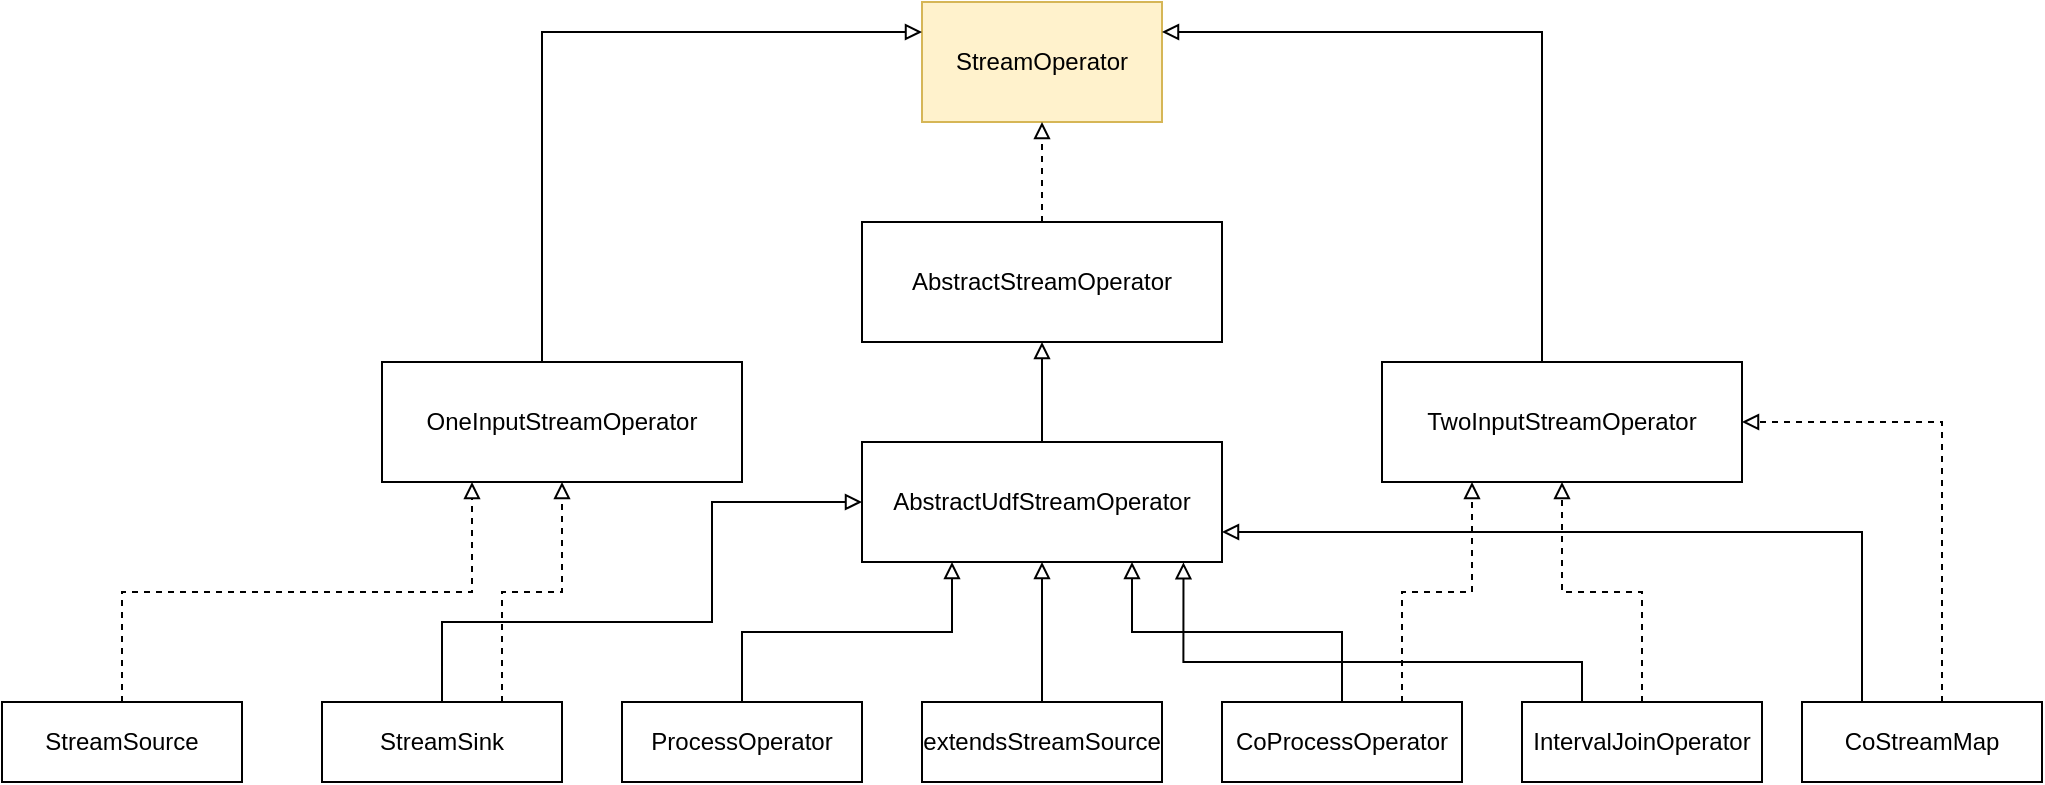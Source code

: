 <mxfile version="13.0.3" type="device"><diagram id="ZZjVKHLF40d5N7Zcfqtp" name="第 1 页"><mxGraphModel dx="1851" dy="592" grid="1" gridSize="10" guides="1" tooltips="1" connect="1" arrows="1" fold="1" page="1" pageScale="1" pageWidth="827" pageHeight="1169" math="0" shadow="0"><root><mxCell id="0"/><mxCell id="1" parent="0"/><mxCell id="fxa4VQmgVg69978MAun9-1" value="StreamOperator" style="rounded=0;whiteSpace=wrap;html=1;fillColor=#fff2cc;strokeColor=#d6b656;" vertex="1" parent="1"><mxGeometry x="290" y="120" width="120" height="60" as="geometry"/></mxCell><mxCell id="fxa4VQmgVg69978MAun9-3" style="edgeStyle=orthogonalEdgeStyle;rounded=0;orthogonalLoop=1;jettySize=auto;html=1;entryX=0.5;entryY=1;entryDx=0;entryDy=0;dashed=1;endArrow=block;endFill=0;" edge="1" parent="1" source="fxa4VQmgVg69978MAun9-2" target="fxa4VQmgVg69978MAun9-1"><mxGeometry relative="1" as="geometry"/></mxCell><mxCell id="fxa4VQmgVg69978MAun9-2" value="AbstractStreamOperator" style="rounded=0;whiteSpace=wrap;html=1;" vertex="1" parent="1"><mxGeometry x="260" y="230" width="180" height="60" as="geometry"/></mxCell><mxCell id="fxa4VQmgVg69978MAun9-5" style="edgeStyle=orthogonalEdgeStyle;rounded=0;orthogonalLoop=1;jettySize=auto;html=1;entryX=0.5;entryY=1;entryDx=0;entryDy=0;endArrow=block;endFill=0;" edge="1" parent="1" source="fxa4VQmgVg69978MAun9-4" target="fxa4VQmgVg69978MAun9-2"><mxGeometry relative="1" as="geometry"/></mxCell><mxCell id="fxa4VQmgVg69978MAun9-4" value="AbstractUdfStreamOperator" style="rounded=0;whiteSpace=wrap;html=1;" vertex="1" parent="1"><mxGeometry x="260" y="340" width="180" height="60" as="geometry"/></mxCell><mxCell id="fxa4VQmgVg69978MAun9-8" style="edgeStyle=orthogonalEdgeStyle;rounded=0;orthogonalLoop=1;jettySize=auto;html=1;entryX=0;entryY=0.25;entryDx=0;entryDy=0;endArrow=block;endFill=0;" edge="1" parent="1" source="fxa4VQmgVg69978MAun9-6" target="fxa4VQmgVg69978MAun9-1"><mxGeometry relative="1" as="geometry"><Array as="points"><mxPoint x="100" y="135"/></Array></mxGeometry></mxCell><mxCell id="fxa4VQmgVg69978MAun9-6" value="OneInputStreamOperator" style="rounded=0;whiteSpace=wrap;html=1;" vertex="1" parent="1"><mxGeometry x="20" y="300" width="180" height="60" as="geometry"/></mxCell><mxCell id="fxa4VQmgVg69978MAun9-9" style="edgeStyle=orthogonalEdgeStyle;rounded=0;orthogonalLoop=1;jettySize=auto;html=1;entryX=1;entryY=0.25;entryDx=0;entryDy=0;endArrow=block;endFill=0;" edge="1" parent="1" source="fxa4VQmgVg69978MAun9-7" target="fxa4VQmgVg69978MAun9-1"><mxGeometry relative="1" as="geometry"><Array as="points"><mxPoint x="600" y="135"/></Array></mxGeometry></mxCell><mxCell id="fxa4VQmgVg69978MAun9-7" value="TwoInputStreamOperator" style="rounded=0;whiteSpace=wrap;html=1;" vertex="1" parent="1"><mxGeometry x="520" y="300" width="180" height="60" as="geometry"/></mxCell><mxCell id="fxa4VQmgVg69978MAun9-14" style="edgeStyle=orthogonalEdgeStyle;rounded=0;orthogonalLoop=1;jettySize=auto;html=1;entryX=0.25;entryY=1;entryDx=0;entryDy=0;endArrow=block;endFill=0;" edge="1" parent="1" source="fxa4VQmgVg69978MAun9-10" target="fxa4VQmgVg69978MAun9-4"><mxGeometry relative="1" as="geometry"/></mxCell><mxCell id="fxa4VQmgVg69978MAun9-10" value="ProcessOperator" style="rounded=0;whiteSpace=wrap;html=1;" vertex="1" parent="1"><mxGeometry x="140" y="470" width="120" height="40" as="geometry"/></mxCell><mxCell id="fxa4VQmgVg69978MAun9-13" style="edgeStyle=orthogonalEdgeStyle;rounded=0;orthogonalLoop=1;jettySize=auto;html=1;entryX=0.5;entryY=1;entryDx=0;entryDy=0;endArrow=block;endFill=0;" edge="1" parent="1" source="fxa4VQmgVg69978MAun9-11" target="fxa4VQmgVg69978MAun9-4"><mxGeometry relative="1" as="geometry"/></mxCell><mxCell id="fxa4VQmgVg69978MAun9-11" value="extendsStreamSource" style="rounded=0;whiteSpace=wrap;html=1;" vertex="1" parent="1"><mxGeometry x="290" y="470" width="120" height="40" as="geometry"/></mxCell><mxCell id="fxa4VQmgVg69978MAun9-15" style="edgeStyle=orthogonalEdgeStyle;rounded=0;orthogonalLoop=1;jettySize=auto;html=1;entryX=0.75;entryY=1;entryDx=0;entryDy=0;endArrow=block;endFill=0;" edge="1" parent="1" source="fxa4VQmgVg69978MAun9-12" target="fxa4VQmgVg69978MAun9-4"><mxGeometry relative="1" as="geometry"/></mxCell><mxCell id="fxa4VQmgVg69978MAun9-23" style="edgeStyle=orthogonalEdgeStyle;rounded=0;orthogonalLoop=1;jettySize=auto;html=1;exitX=0.75;exitY=0;exitDx=0;exitDy=0;entryX=0.25;entryY=1;entryDx=0;entryDy=0;dashed=1;endArrow=block;endFill=0;" edge="1" parent="1" source="fxa4VQmgVg69978MAun9-12" target="fxa4VQmgVg69978MAun9-7"><mxGeometry relative="1" as="geometry"/></mxCell><mxCell id="fxa4VQmgVg69978MAun9-12" value="CoProcessOperator" style="rounded=0;whiteSpace=wrap;html=1;" vertex="1" parent="1"><mxGeometry x="440" y="470" width="120" height="40" as="geometry"/></mxCell><mxCell id="fxa4VQmgVg69978MAun9-21" style="edgeStyle=orthogonalEdgeStyle;rounded=0;orthogonalLoop=1;jettySize=auto;html=1;endArrow=block;endFill=0;entryX=0.893;entryY=1.003;entryDx=0;entryDy=0;entryPerimeter=0;" edge="1" parent="1" source="fxa4VQmgVg69978MAun9-16" target="fxa4VQmgVg69978MAun9-4"><mxGeometry relative="1" as="geometry"><mxPoint x="420" y="410" as="targetPoint"/><Array as="points"><mxPoint x="620" y="450"/><mxPoint x="421" y="450"/></Array></mxGeometry></mxCell><mxCell id="fxa4VQmgVg69978MAun9-22" style="edgeStyle=orthogonalEdgeStyle;rounded=0;orthogonalLoop=1;jettySize=auto;html=1;endArrow=block;endFill=0;dashed=1;" edge="1" parent="1" source="fxa4VQmgVg69978MAun9-16" target="fxa4VQmgVg69978MAun9-7"><mxGeometry relative="1" as="geometry"/></mxCell><mxCell id="fxa4VQmgVg69978MAun9-16" value="IntervalJoinOperator" style="rounded=0;whiteSpace=wrap;html=1;" vertex="1" parent="1"><mxGeometry x="590" y="470" width="120" height="40" as="geometry"/></mxCell><mxCell id="fxa4VQmgVg69978MAun9-19" style="edgeStyle=orthogonalEdgeStyle;rounded=0;orthogonalLoop=1;jettySize=auto;html=1;entryX=1;entryY=0.75;entryDx=0;entryDy=0;endArrow=block;endFill=0;" edge="1" parent="1" source="fxa4VQmgVg69978MAun9-17" target="fxa4VQmgVg69978MAun9-4"><mxGeometry relative="1" as="geometry"><Array as="points"><mxPoint x="760" y="385"/></Array></mxGeometry></mxCell><mxCell id="fxa4VQmgVg69978MAun9-20" style="edgeStyle=orthogonalEdgeStyle;rounded=0;orthogonalLoop=1;jettySize=auto;html=1;entryX=1;entryY=0.5;entryDx=0;entryDy=0;endArrow=block;endFill=0;dashed=1;" edge="1" parent="1" source="fxa4VQmgVg69978MAun9-17" target="fxa4VQmgVg69978MAun9-7"><mxGeometry relative="1" as="geometry"><Array as="points"><mxPoint x="800" y="330"/></Array></mxGeometry></mxCell><mxCell id="fxa4VQmgVg69978MAun9-17" value="CoStreamMap" style="rounded=0;whiteSpace=wrap;html=1;" vertex="1" parent="1"><mxGeometry x="730" y="470" width="120" height="40" as="geometry"/></mxCell><mxCell id="fxa4VQmgVg69978MAun9-27" style="edgeStyle=orthogonalEdgeStyle;rounded=0;orthogonalLoop=1;jettySize=auto;html=1;entryX=0.5;entryY=1;entryDx=0;entryDy=0;dashed=1;endArrow=block;endFill=0;exitX=0.75;exitY=0;exitDx=0;exitDy=0;" edge="1" parent="1" source="fxa4VQmgVg69978MAun9-24" target="fxa4VQmgVg69978MAun9-6"><mxGeometry relative="1" as="geometry"/></mxCell><mxCell id="fxa4VQmgVg69978MAun9-28" style="edgeStyle=orthogonalEdgeStyle;rounded=0;orthogonalLoop=1;jettySize=auto;html=1;entryX=0;entryY=0.5;entryDx=0;entryDy=0;endArrow=block;endFill=0;" edge="1" parent="1" source="fxa4VQmgVg69978MAun9-24" target="fxa4VQmgVg69978MAun9-4"><mxGeometry relative="1" as="geometry"><Array as="points"><mxPoint x="50" y="430"/><mxPoint x="185" y="430"/><mxPoint x="185" y="370"/></Array></mxGeometry></mxCell><mxCell id="fxa4VQmgVg69978MAun9-24" value="StreamSink" style="rounded=0;whiteSpace=wrap;html=1;" vertex="1" parent="1"><mxGeometry x="-10" y="470" width="120" height="40" as="geometry"/></mxCell><mxCell id="fxa4VQmgVg69978MAun9-26" style="edgeStyle=orthogonalEdgeStyle;rounded=0;orthogonalLoop=1;jettySize=auto;html=1;exitX=0.5;exitY=0;exitDx=0;exitDy=0;dashed=1;endArrow=block;endFill=0;entryX=0.25;entryY=1;entryDx=0;entryDy=0;" edge="1" parent="1" source="fxa4VQmgVg69978MAun9-25" target="fxa4VQmgVg69978MAun9-6"><mxGeometry relative="1" as="geometry"/></mxCell><mxCell id="fxa4VQmgVg69978MAun9-25" value="StreamSource" style="rounded=0;whiteSpace=wrap;html=1;" vertex="1" parent="1"><mxGeometry x="-170" y="470" width="120" height="40" as="geometry"/></mxCell></root></mxGraphModel></diagram></mxfile>